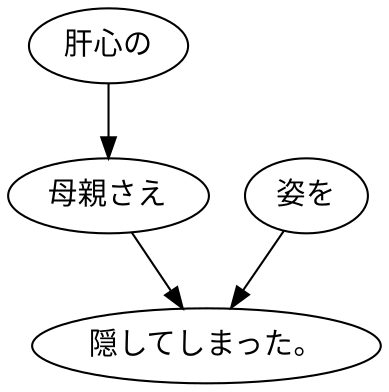 digraph graph25 {
	node0 [label="肝心の"];
	node1 [label="母親さえ"];
	node2 [label="姿を"];
	node3 [label="隠してしまった。"];
	node0 -> node1;
	node1 -> node3;
	node2 -> node3;
}
